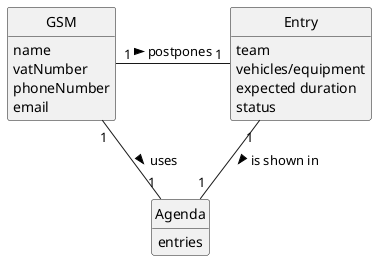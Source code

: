 @startuml
skinparam monochrome true
skinparam packageStyle rectangle
skinparam shadowing false

'left to right direction

skinparam classAttributeIconSize 0

hide circle
hide methods

'title Domain Model

'class Platform {
'  -description
'}

class GSM {
    name
    vatNumber
    phoneNumber
    email
}

class Entry {
    team
    vehicles/equipment
    expected duration
    status
}

class Agenda {
    entries
}

'class User {
'    name
'    email
'    password
'}

GSM "1" - "1" Entry: postpones >
GSM "1" -- "1" Agenda: uses >
Entry "1" -- "1" Agenda: is shown in >

@enduml